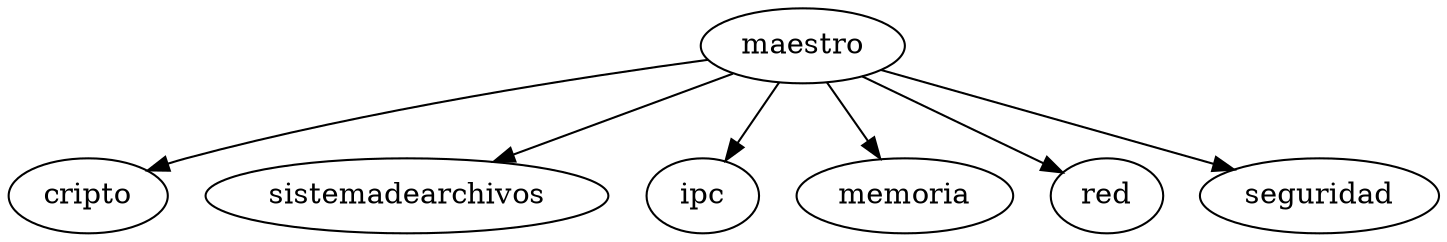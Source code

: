 digraph feature_branches {
	maestro -> cripto;
	maestro -> sistemadearchivos;
	maestro -> ipc;
	maestro -> memoria;
	maestro -> red;
	maestro -> seguridad;
}
